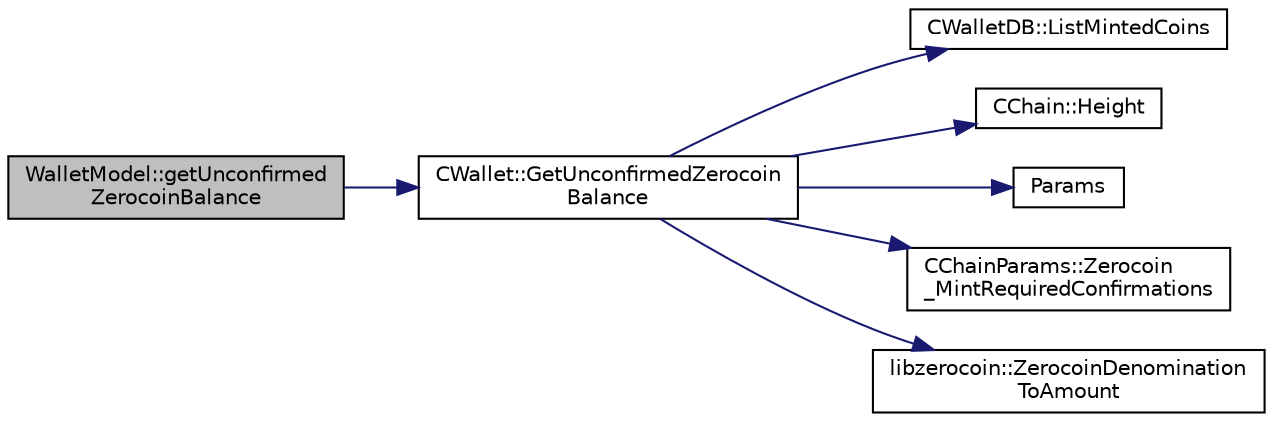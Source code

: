 digraph "WalletModel::getUnconfirmedZerocoinBalance"
{
  edge [fontname="Helvetica",fontsize="10",labelfontname="Helvetica",labelfontsize="10"];
  node [fontname="Helvetica",fontsize="10",shape=record];
  rankdir="LR";
  Node715 [label="WalletModel::getUnconfirmed\lZerocoinBalance",height=0.2,width=0.4,color="black", fillcolor="grey75", style="filled", fontcolor="black"];
  Node715 -> Node716 [color="midnightblue",fontsize="10",style="solid",fontname="Helvetica"];
  Node716 [label="CWallet::GetUnconfirmedZerocoin\lBalance",height=0.2,width=0.4,color="black", fillcolor="white", style="filled",URL="$group___actions.html#ga3f3fbeab349ab9f1a9bc45f1f7aea691"];
  Node716 -> Node717 [color="midnightblue",fontsize="10",style="solid",fontname="Helvetica"];
  Node717 [label="CWalletDB::ListMintedCoins",height=0.2,width=0.4,color="black", fillcolor="white", style="filled",URL="$class_c_wallet_d_b.html#a906d7b97c6b94f4225957d576222bbb6"];
  Node716 -> Node718 [color="midnightblue",fontsize="10",style="solid",fontname="Helvetica"];
  Node718 [label="CChain::Height",height=0.2,width=0.4,color="black", fillcolor="white", style="filled",URL="$class_c_chain.html#ad4758bc8872ce065a9579f77c3171d40",tooltip="Return the maximal height in the chain. "];
  Node716 -> Node719 [color="midnightblue",fontsize="10",style="solid",fontname="Helvetica"];
  Node719 [label="Params",height=0.2,width=0.4,color="black", fillcolor="white", style="filled",URL="$chainparams_8cpp.html#ace5c5b706d71a324a417dd2db394fd4a",tooltip="Return the currently selected parameters. "];
  Node716 -> Node720 [color="midnightblue",fontsize="10",style="solid",fontname="Helvetica"];
  Node720 [label="CChainParams::Zerocoin\l_MintRequiredConfirmations",height=0.2,width=0.4,color="black", fillcolor="white", style="filled",URL="$class_c_chain_params.html#a76f3eaab883c0359e8c0b2d6941ef39c"];
  Node716 -> Node721 [color="midnightblue",fontsize="10",style="solid",fontname="Helvetica"];
  Node721 [label="libzerocoin::ZerocoinDenomination\lToAmount",height=0.2,width=0.4,color="black", fillcolor="white", style="filled",URL="$namespacelibzerocoin.html#aa2479161e18a4df0c60a6256e47cac97"];
}
